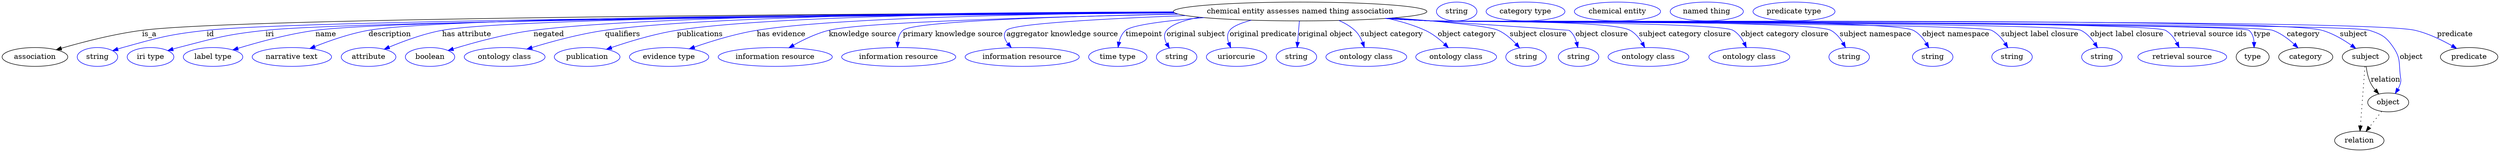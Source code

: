digraph {
	graph [bb="0,0,4748,283"];
	node [label="\N"];
	"chemical entity assesses named thing association"	[height=0.5,
		label="chemical entity assesses named thing association",
		pos="2468.4,265",
		width=6.698];
	association	[height=0.5,
		pos="62.394,178",
		width=1.7332];
	"chemical entity assesses named thing association" -> association	[label=is_a,
		lp="280.39,221.5",
		pos="e,102.91,191.79 2228.1,263.23 1697.2,261.07 456.29,253.47 266.39,229 213.1,222.13 153.57,206.61 112.64,194.66"];
	id	[color=blue,
		height=0.5,
		label=string,
		pos="181.39,178",
		width=1.0652];
	"chemical entity assesses named thing association" -> id	[color=blue,
		label=id,
		lp="396.39,221.5",
		pos="e,210.38,189.98 2229.2,262.49 1721.5,258.91 567.62,248.7 389.39,229 317.23,221.02 299.34,215.5 229.39,196 226.29,195.13 223.09,194.17 \
219.89,193.15",
		style=solid];
	iri	[color=blue,
		height=0.5,
		label="iri type",
		pos="282.39,178",
		width=1.2277];
	"chemical entity assesses named thing association" -> iri	[color=blue,
		label=iri,
		lp="509.39,221.5",
		pos="e,315.3,190.2 2230.2,262.15 1744,258.01 668.7,246.97 501.39,229 426.6,220.97 408.22,214.85 335.39,196 332.02,195.13 328.54,194.16 \
325.06,193.15",
		style=solid];
	name	[color=blue,
		height=0.5,
		label="label type",
		pos="401.39,178",
		width=1.5707];
	"chemical entity assesses named thing association" -> name	[color=blue,
		label=name,
		lp="616.39,221.5",
		pos="e,439.35,191.54 2229.2,262.62 1760.6,259.47 753.68,250.29 596.39,229 545.26,222.08 488.24,206.51 449.14,194.57",
		style=solid];
	description	[color=blue,
		height=0.5,
		label="narrative text",
		pos="551.39,178",
		width=2.0943];
	"chemical entity assesses named thing association" -> description	[color=blue,
		label=description,
		lp="736.89,221.5",
		pos="e,585.45,194.14 2228,263.41 1778.5,261.7 842.8,255.02 696.39,229 661.33,222.77 623.33,209.4 595.03,198.06",
		style=solid];
	"has attribute"	[color=blue,
		height=0.5,
		label=attribute,
		pos="696.39,178",
		width=1.4443];
	"chemical entity assesses named thing association" -> "has attribute"	[color=blue,
		label="has attribute",
		lp="882.39,221.5",
		pos="e,725.98,192.82 2228.5,263.13 1807.6,260.98 968.18,253.63 835.39,229 800.43,222.52 762.57,208.39 735.2,196.8",
		style=solid];
	negated	[color=blue,
		height=0.5,
		label=boolean,
		pos="813.39,178",
		width=1.2999];
	"chemical entity assesses named thing association" -> negated	[color=blue,
		label=negated,
		lp="1038.4,221.5",
		pos="e,847.59,190.46 2227.2,264.23 1875.1,263.53 1237.4,258.1 1009.4,229 956.09,222.2 896.47,205.66 857.14,193.46",
		style=solid];
	qualifiers	[color=blue,
		height=0.5,
		label="ontology class",
		pos="954.39,178",
		width=2.1304];
	"chemical entity assesses named thing association" -> qualifiers	[color=blue,
		label=qualifiers,
		lp="1178.9,221.5",
		pos="e,996.68,193.07 2227.4,264.24 1904.1,263.42 1347.1,257.68 1145.4,229 1097.6,222.2 1044.5,207.74 1006.5,196.11",
		style=solid];
	publications	[color=blue,
		height=0.5,
		label=publication,
		pos="1111.4,178",
		width=1.7332];
	"chemical entity assesses named thing association" -> publications	[color=blue,
		label=publications,
		lp="1326.4,221.5",
		pos="e,1148.1,192.71 2227.5,264.12 1934.7,263 1457.8,256.76 1282.4,229 1239.3,222.18 1191.8,207.69 1157.8,196.06",
		style=solid];
	"has evidence"	[color=blue,
		height=0.5,
		label="evidence type",
		pos="1267.4,178",
		width=2.0943];
	"chemical entity assesses named thing association" -> "has evidence"	[color=blue,
		label="has evidence",
		lp="1480.9,221.5",
		pos="e,1305.9,193.61 2228.5,262.99 1971.7,260.65 1581.3,253.07 1434.4,229 1393.5,222.3 1348.6,208.48 1315.7,197.06",
		style=solid];
	"knowledge source"	[color=blue,
		height=0.5,
		label="information resource",
		pos="1469.4,178",
		width=3.015];
	"chemical entity assesses named thing association" -> "knowledge source"	[color=blue,
		label="knowledge source",
		lp="1635.9,221.5",
		pos="e,1495.5,195.59 2237,259.94 1992.6,254.85 1634.1,244.84 1571.4,229 1547.9,223.07 1523.5,211.31 1504.4,200.68",
		style=solid];
	"primary knowledge source"	[color=blue,
		height=0.5,
		label="information resource",
		pos="1704.4,178",
		width=3.015];
	"chemical entity assesses named thing association" -> "primary knowledge source"	[color=blue,
		label="primary knowledge source",
		lp="1807.4,221.5",
		pos="e,1702.1,196.41 2235.7,260.28 2020.8,255.75 1731.9,246.46 1712.4,229 1706.1,223.34 1703.4,214.82 1702.5,206.41",
		style=solid];
	"aggregator knowledge source"	[color=blue,
		height=0.5,
		label="information resource",
		pos="1939.4,178",
		width=3.015];
	"chemical entity assesses named thing association" -> "aggregator knowledge source"	[color=blue,
		label="aggregator knowledge source",
		lp="2015.9,221.5",
		pos="e,1918.7,195.97 2250.7,257.2 2098.9,251.35 1921.5,241.83 1909.4,229 1902.4,221.54 1905.6,212.18 1912,203.58",
		style=solid];
	timepoint	[color=blue,
		height=0.5,
		label="time type",
		pos="2121.4,178",
		width=1.5346];
	"chemical entity assesses named thing association" -> timepoint	[color=blue,
		label=timepoint,
		lp="2171.4,221.5",
		pos="e,2121.9,196.47 2285.6,253.26 2215.5,247.53 2149,239.47 2136.4,229 2129.6,223.41 2125.9,214.91 2123.8,206.49",
		style=solid];
	"original subject"	[color=blue,
		height=0.5,
		label=string,
		pos="2233.4,178",
		width=1.0652];
	"chemical entity assesses named thing association" -> "original subject"	[color=blue,
		label="original subject",
		lp="2270.4,221.5",
		pos="e,2219.6,194.92 2277.2,254.02 2248.3,248.68 2224.6,240.74 2214.4,229 2208.1,221.83 2209.9,212.39 2214.3,203.65",
		style=solid];
	"original predicate"	[color=blue,
		height=0.5,
		label=uriorcurie,
		pos="2347.4,178",
		width=1.5887];
	"chemical entity assesses named thing association" -> "original predicate"	[color=blue,
		label="original predicate",
		lp="2397.9,221.5",
		pos="e,2336.3,195.76 2375.5,248.38 2356.5,243.27 2340.5,236.85 2334.4,229 2329.1,222.16 2329.6,213.39 2332.4,205.11",
		style=solid];
	"original object"	[color=blue,
		height=0.5,
		label=string,
		pos="2461.4,178",
		width=1.0652];
	"chemical entity assesses named thing association" -> "original object"	[color=blue,
		label="original object",
		lp="2516.9,221.5",
		pos="e,2462.8,196.18 2467,246.8 2466,235.16 2464.7,219.55 2463.6,206.24",
		style=solid];
	"subject category"	[color=blue,
		height=0.5,
		label="ontology class",
		pos="2594.4,178",
		width=2.1304];
	"chemical entity assesses named thing association" -> "subject category"	[color=blue,
		label="subject category",
		lp="2642.9,221.5",
		pos="e,2590.6,196.4 2542.3,247.78 2553.3,243.03 2563.7,236.9 2572.4,229 2579.1,222.84 2583.9,214.24 2587.3,205.9",
		style=solid];
	"object category"	[color=blue,
		height=0.5,
		label="ontology class",
		pos="2765.4,178",
		width=2.1304];
	"chemical entity assesses named thing association" -> "object category"	[color=blue,
		label="object category",
		lp="2785.9,221.5",
		pos="e,2750.6,195.73 2633.8,251.88 2658.8,246.6 2683.8,239.23 2706.4,229 2720,222.83 2733,212.54 2743.3,202.9",
		style=solid];
	"subject closure"	[color=blue,
		height=0.5,
		label=string,
		pos="2898.4,178",
		width=1.0652];
	"chemical entity assesses named thing association" -> "subject closure"	[color=blue,
		label="subject closure",
		lp="2921.9,221.5",
		pos="e,2886,195.51 2645.7,252.76 2734.2,246.21 2826.5,237.56 2845.4,229 2858.3,223.16 2870.1,212.86 2879.2,203.11",
		style=solid];
	"object closure"	[color=blue,
		height=0.5,
		label=string,
		pos="2998.4,178",
		width=1.0652];
	"chemical entity assesses named thing association" -> "object closure"	[color=blue,
		label="object closure",
		lp="3042.4,221.5",
		pos="e,2996.9,196.19 2640.2,252.32 2788.9,242.21 2980.2,229.16 2980.4,229 2987.7,223.49 2992,214.74 2994.6,206.09",
		style=solid];
	"subject category closure"	[color=blue,
		height=0.5,
		label="ontology class",
		pos="3131.4,178",
		width=2.1304];
	"chemical entity assesses named thing association" -> "subject category closure"	[color=blue,
		label="subject category closure",
		lp="3200.9,221.5",
		pos="e,3124.4,196.08 2636.8,252.08 2664.1,250.28 2692,248.53 2718.4,247 2760.4,244.57 3059.6,249.3 3096.4,229 3106.1,223.63 3113.8,214.25 \
3119.4,205.06",
		style=solid];
	"object category closure"	[color=blue,
		height=0.5,
		label="ontology class",
		pos="3323.4,178",
		width=2.1304];
	"chemical entity assesses named thing association" -> "object category closure"	[color=blue,
		label="object category closure",
		lp="3390.9,221.5",
		pos="e,3317.7,196.09 2634.1,251.88 2662.2,250.07 2691.1,248.35 2718.4,247 2750.3,245.42 3264.8,244.95 3292.4,229 3301.6,223.69 3308.4,\
214.46 3313.3,205.36",
		style=solid];
	"subject namespace"	[color=blue,
		height=0.5,
		label=string,
		pos="3513.4,178",
		width=1.0652];
	"chemical entity assesses named thing association" -> "subject namespace"	[color=blue,
		label="subject namespace",
		lp="3563.4,221.5",
		pos="e,3506.4,196.18 2632.7,251.79 2661.3,249.96 2690.7,248.27 2718.4,247 2760.6,245.07 3441.2,248.95 3478.4,229 3488.2,223.75 3495.9,\
214.39 3501.5,205.18",
		style=solid];
	"object namespace"	[color=blue,
		height=0.5,
		label=string,
		pos="3672.4,178",
		width=1.0652];
	"chemical entity assesses named thing association" -> "object namespace"	[color=blue,
		label="object namespace",
		lp="3716.4,221.5",
		pos="e,3665,195.73 2631.7,251.75 2660.6,249.92 2690.4,248.23 2718.4,247 2769.3,244.77 3590.1,252.38 3635.4,229 3645.7,223.67 3653.9,213.98 \
3659.9,204.55",
		style=solid];
	"subject label closure"	[color=blue,
		height=0.5,
		label=string,
		pos="3823.4,178",
		width=1.0652];
	"chemical entity assesses named thing association" -> "subject label closure"	[color=blue,
		label="subject label closure",
		lp="3876.4,221.5",
		pos="e,3815.4,195.76 2631.4,251.71 2660.4,249.87 2690.3,248.19 2718.4,247 2748,245.74 3757.9,242.22 3784.4,229 3795.1,223.66 3803.8,213.84 \
3810.2,204.3",
		style=solid];
	"object label closure"	[color=blue,
		height=0.5,
		label=string,
		pos="3994.4,178",
		width=1.0652];
	"chemical entity assesses named thing association" -> "object label closure"	[color=blue,
		label="object label closure",
		lp="4041.9,221.5",
		pos="e,3986.1,195.79 2631,251.68 2660.1,249.84 2690.1,248.17 2718.4,247 2752.7,245.58 3923.6,244.1 3954.4,229 3965.2,223.69 3974.1,213.87 \
3980.7,204.33",
		style=solid];
	"retrieval source ids"	[color=blue,
		height=0.5,
		label="retrieval source",
		pos="4147.4,178",
		width=2.347];
	"chemical entity assesses named thing association" -> "retrieval source ids"	[color=blue,
		label="retrieval source ids",
		lp="4200.9,221.5",
		pos="e,4141.4,196.18 2630.7,251.66 2659.9,249.81 2690,248.15 2718.4,247 2757.2,245.43 4081.5,247.85 4115.4,229 4124.9,223.74 4131.9,214.39 \
4137,205.18",
		style=solid];
	type	[height=0.5,
		pos="4281.4,178",
		width=0.86659];
	"chemical entity assesses named thing association" -> type	[color=blue,
		label=type,
		lp="4299.4,221.5",
		pos="e,4284.1,195.98 2630.4,251.65 2659.7,249.8 2689.9,248.13 2718.4,247 2740,246.14 4258.2,243.28 4274.4,229 4280.9,223.32 4283.4,214.65 \
4284.1,206.11",
		style=solid];
	category	[height=0.5,
		pos="4382.4,178",
		width=1.4263];
	"chemical entity assesses named thing association" -> category	[color=blue,
		label=category,
		lp="4377.9,221.5",
		pos="e,4367.7,195.48 2630.4,251.64 2659.7,249.79 2689.9,248.13 2718.4,247 2762.8,245.24 4277.5,243.88 4319.4,229 4334.6,223.59 4349,212.83 \
4360.1,202.68",
		style=solid];
	subject	[height=0.5,
		pos="4496.4,178",
		width=1.2277];
	"chemical entity assesses named thing association" -> subject	[color=blue,
		label=subject,
		lp="4473.4,221.5",
		pos="e,4477.7,194.32 2630.4,251.63 2659.7,249.78 2689.9,248.12 2718.4,247 2812.5,243.3 4322.8,254.7 4413.4,229 4433.6,223.28 4453.7,211.29 \
4469.2,200.49",
		style=solid];
	object	[height=0.5,
		pos="4539.4,91",
		width=1.0832];
	"chemical entity assesses named thing association" -> object	[color=blue,
		label=object,
		lp="4583.4,178",
		pos="e,4552.8,108.09 2630,251.64 2659.4,249.78 2689.8,248.11 2718.4,247 2767.9,245.07 4456.3,244.42 4503.4,229 4527.3,221.18 4535.3,216.87 \
4549.4,196 4563.2,175.52 4559.5,166.51 4562.4,142 4563.2,135.38 4564.3,133.39 4562.4,127 4561.4,123.55 4559.9,120.13 4558.1,116.85",
		style=solid];
	predicate	[height=0.5,
		pos="4693.4,178",
		width=1.5165];
	"chemical entity assesses named thing association" -> predicate	[color=blue,
		label=predicate,
		lp="4666.4,221.5",
		pos="e,4669.6,194.35 2630,251.62 2659.4,249.77 2689.8,248.11 2718.4,247 2822.3,242.97 4489.1,252.79 4590.4,229 4615.3,223.15 4641.2,210.56 \
4660.8,199.47",
		style=solid];
	association_type	[color=blue,
		height=0.5,
		label=string,
		pos="2765.4,265",
		width=1.0652];
	association_category	[color=blue,
		height=0.5,
		label="category type",
		pos="2896.4,265",
		width=2.0762];
	subject -> object	[label=relation,
		lp="4534.4,134.5",
		pos="e,4521.5,107.23 4497.5,159.55 4498.7,149.57 4501.2,137.07 4506.4,127 4508.6,122.68 4511.5,118.52 4514.7,114.66"];
	relation	[height=0.5,
		pos="4484.4,18",
		width=1.2999];
	subject -> relation	[pos="e,4485.7,36.188 4495.1,159.79 4493,132.48 4489,78.994 4486.5,46.38",
		style=dotted];
	"chemical entity assesses named thing association_subject"	[color=blue,
		height=0.5,
		label="chemical entity",
		pos="3071.4,265",
		width=2.2748];
	object -> relation	[pos="e,4497.2,35.54 4526.9,73.889 4520,64.939 4511.2,53.617 4503.4,43.584",
		style=dotted];
	"chemical entity assesses named thing association_object"	[color=blue,
		height=0.5,
		label="named thing",
		pos="3240.4,265",
		width=1.9318];
	"chemical entity assesses named thing association_predicate"	[color=blue,
		height=0.5,
		label="predicate type",
		pos="3406.4,265",
		width=2.1665];
}
